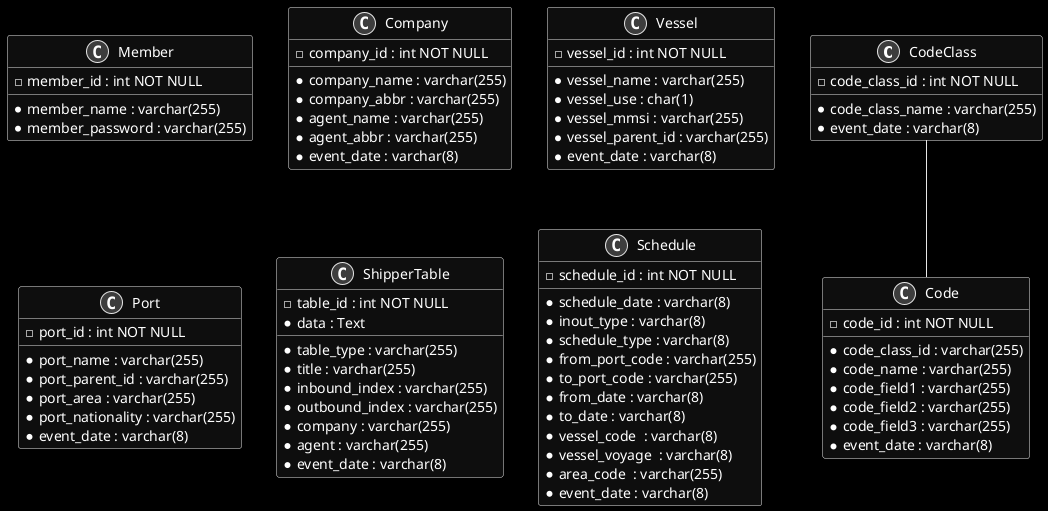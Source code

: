@startuml user

skinparam monochrome reverse


class "CodeClass" as codeClass {
  - code_class_id : int NOT NULL  
  * code_class_name : varchar(255)
  * event_date : varchar(8)  
}

class "Code" as code {
  - code_id : int NOT NULL
  * code_class_id : varchar(255)
  * code_name : varchar(255)
  * code_field1 : varchar(255)
  * code_field2 : varchar(255)
  * code_field3 : varchar(255)
  * event_date : varchar(8)
}

class "Member" as member {
  - member_id : int NOT NULL
  * member_name : varchar(255)
  * member_password : varchar(255)  
}

class "Company" as company {
  - company_id : int NOT NULL
  * company_name : varchar(255)
  * company_abbr : varchar(255)
  * agent_name : varchar(255)
  * agent_abbr : varchar(255)
  * event_date : varchar(8)
}

class "Vessel" as vesel {
  - vessel_id : int NOT NULL  
  * vessel_name : varchar(255)
  * vessel_use : char(1)
  * vessel_mmsi : varchar(255)
  * vessel_parent_id : varchar(255)
  * event_date : varchar(8)
}

class "Port" as port {
  - port_id : int NOT NULL  
  * port_name : varchar(255)
  * port_parent_id : varchar(255)
  * port_area : varchar(255)
  * port_nationality : varchar(255)
  * event_date : varchar(8)
}

class "ShipperTable" as shipperTable {
  - table_id : int NOT NULL
  * data : Text
  * table_type : varchar(255)
  * title : varchar(255)
  * inbound_index : varchar(255)
  * outbound_index : varchar(255)
  * company : varchar(255)
  * agent : varchar(255)
  * event_date : varchar(8)
 
}

class "Schedule" as schedule {
  - schedule_id : int NOT NULL
  * schedule_date : varchar(8)
  * inout_type : varchar(8)
  * schedule_type : varchar(8)
  * from_port_code : varchar(255)
  * to_port_code : varchar(255)
  * from_date : varchar(8)
  * to_date : varchar(8)
  * vessel_code  : varchar(8)
  * vessel_voyage  : varchar(8)
  * area_code  : varchar(255)
  * event_date : varchar(8)
}


codeClass -- code
@enduml